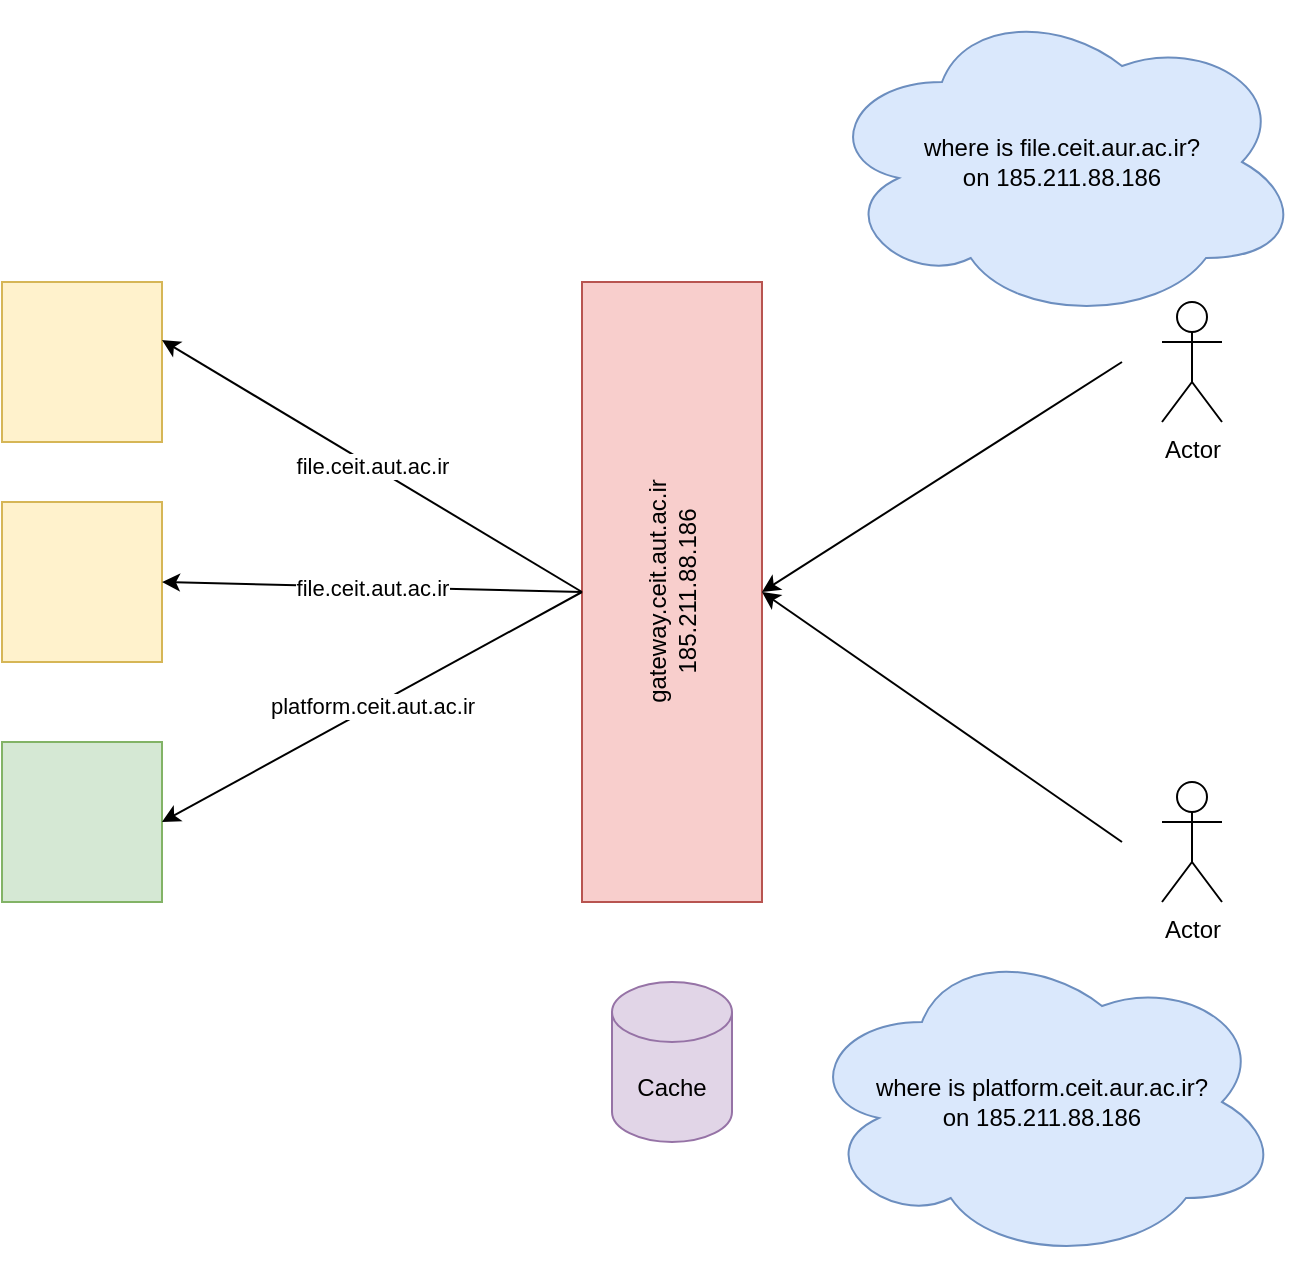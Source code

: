 <mxfile version="13.7.3" type="device"><diagram id="MpMCKZZRYBFyLaN-vMX1" name="Page-1"><mxGraphModel dx="1401" dy="488" grid="1" gridSize="10" guides="1" tooltips="1" connect="1" arrows="1" fold="1" page="1" pageScale="1" pageWidth="850" pageHeight="1100" math="0" shadow="0"><root><mxCell id="0"/><mxCell id="1" parent="0"/><mxCell id="Zx6PQPnBevptjeTBy7te-1" value="" style="whiteSpace=wrap;html=1;aspect=fixed;fillColor=#fff2cc;strokeColor=#d6b656;" vertex="1" parent="1"><mxGeometry x="160" y="160" width="80" height="80" as="geometry"/></mxCell><mxCell id="Zx6PQPnBevptjeTBy7te-2" value="" style="rounded=0;whiteSpace=wrap;html=1;direction=south;fillColor=#f8cecc;strokeColor=#b85450;" vertex="1" parent="1"><mxGeometry x="450" y="160" width="90" height="310" as="geometry"/></mxCell><mxCell id="Zx6PQPnBevptjeTBy7te-3" value="" style="whiteSpace=wrap;html=1;aspect=fixed;fillColor=#fff2cc;strokeColor=#d6b656;" vertex="1" parent="1"><mxGeometry x="160" y="270" width="80" height="80" as="geometry"/></mxCell><mxCell id="Zx6PQPnBevptjeTBy7te-4" value="" style="whiteSpace=wrap;html=1;aspect=fixed;fillColor=#d5e8d4;strokeColor=#82b366;" vertex="1" parent="1"><mxGeometry x="160" y="390" width="80" height="80" as="geometry"/></mxCell><mxCell id="Zx6PQPnBevptjeTBy7te-5" value="Cache" style="shape=cylinder3;whiteSpace=wrap;html=1;boundedLbl=1;backgroundOutline=1;size=15;fillColor=#e1d5e7;strokeColor=#9673a6;" vertex="1" parent="1"><mxGeometry x="465" y="510" width="60" height="80" as="geometry"/></mxCell><mxCell id="Zx6PQPnBevptjeTBy7te-6" value="file.ceit.aut.ac.ir" style="endArrow=classic;html=1;entryX=1;entryY=0.363;entryDx=0;entryDy=0;entryPerimeter=0;exitX=0.5;exitY=1;exitDx=0;exitDy=0;" edge="1" parent="1" source="Zx6PQPnBevptjeTBy7te-2" target="Zx6PQPnBevptjeTBy7te-1"><mxGeometry width="50" height="50" relative="1" as="geometry"><mxPoint x="400" y="380" as="sourcePoint"/><mxPoint x="450" y="330" as="targetPoint"/></mxGeometry></mxCell><mxCell id="Zx6PQPnBevptjeTBy7te-7" value="file.ceit.aut.ac.ir" style="endArrow=classic;html=1;entryX=1;entryY=0.5;entryDx=0;entryDy=0;exitX=0.5;exitY=1;exitDx=0;exitDy=0;" edge="1" parent="1" source="Zx6PQPnBevptjeTBy7te-2" target="Zx6PQPnBevptjeTBy7te-3"><mxGeometry width="50" height="50" relative="1" as="geometry"><mxPoint x="430" y="410.96" as="sourcePoint"/><mxPoint x="220" y="290.0" as="targetPoint"/></mxGeometry></mxCell><mxCell id="Zx6PQPnBevptjeTBy7te-8" value="platform.ceit.aut.ac.ir" style="endArrow=classic;html=1;entryX=1;entryY=0.5;entryDx=0;entryDy=0;exitX=0.5;exitY=1;exitDx=0;exitDy=0;" edge="1" parent="1" source="Zx6PQPnBevptjeTBy7te-2" target="Zx6PQPnBevptjeTBy7te-4"><mxGeometry width="50" height="50" relative="1" as="geometry"><mxPoint x="450" y="310" as="sourcePoint"/><mxPoint x="250" y="320" as="targetPoint"/></mxGeometry></mxCell><mxCell id="Zx6PQPnBevptjeTBy7te-11" value="gateway.ceit.aut.ac.ir&lt;br&gt;185.211.88.186" style="text;html=1;align=center;verticalAlign=middle;resizable=0;points=[];autosize=1;rotation=270;" vertex="1" parent="1"><mxGeometry x="430" y="300" width="130" height="30" as="geometry"/></mxCell><mxCell id="Zx6PQPnBevptjeTBy7te-12" value="" style="endArrow=classic;html=1;entryX=0.5;entryY=0;entryDx=0;entryDy=0;" edge="1" parent="1" target="Zx6PQPnBevptjeTBy7te-2"><mxGeometry width="50" height="50" relative="1" as="geometry"><mxPoint x="720" y="200" as="sourcePoint"/><mxPoint x="450" y="330" as="targetPoint"/></mxGeometry></mxCell><mxCell id="Zx6PQPnBevptjeTBy7te-13" value="Actor" style="shape=umlActor;verticalLabelPosition=bottom;verticalAlign=top;html=1;outlineConnect=0;" vertex="1" parent="1"><mxGeometry x="740" y="170" width="30" height="60" as="geometry"/></mxCell><mxCell id="Zx6PQPnBevptjeTBy7te-14" value="" style="endArrow=classic;html=1;entryX=0.5;entryY=0;entryDx=0;entryDy=0;" edge="1" parent="1" target="Zx6PQPnBevptjeTBy7te-2"><mxGeometry width="50" height="50" relative="1" as="geometry"><mxPoint x="720" y="440" as="sourcePoint"/><mxPoint x="760" y="350" as="targetPoint"/></mxGeometry></mxCell><mxCell id="Zx6PQPnBevptjeTBy7te-15" value="Actor" style="shape=umlActor;verticalLabelPosition=bottom;verticalAlign=top;html=1;outlineConnect=0;" vertex="1" parent="1"><mxGeometry x="740" y="410" width="30" height="60" as="geometry"/></mxCell><mxCell id="Zx6PQPnBevptjeTBy7te-16" value="where is file.ceit.aur.ac.ir?&lt;br&gt;on 185.211.88.186" style="ellipse;shape=cloud;whiteSpace=wrap;html=1;fillColor=#dae8fc;strokeColor=#6c8ebf;" vertex="1" parent="1"><mxGeometry x="570" y="20" width="240" height="160" as="geometry"/></mxCell><mxCell id="Zx6PQPnBevptjeTBy7te-17" value="where is platform.ceit.aur.ac.ir?&lt;br&gt;on 185.211.88.186" style="ellipse;shape=cloud;whiteSpace=wrap;html=1;fillColor=#dae8fc;strokeColor=#6c8ebf;" vertex="1" parent="1"><mxGeometry x="560" y="490" width="240" height="160" as="geometry"/></mxCell><mxCell id="Zx6PQPnBevptjeTBy7te-18" value="" style="shape=image;verticalLabelPosition=bottom;labelBackgroundColor=#ffffff;verticalAlign=top;aspect=fixed;imageAspect=0;image=https://assets.zabbix.com/img/brands/nginx.svg;" vertex="1" parent="1"><mxGeometry x="450" y="120" width="94.54" height="20" as="geometry"/></mxCell><mxCell id="Zx6PQPnBevptjeTBy7te-19" value="" style="shape=image;verticalLabelPosition=bottom;labelBackgroundColor=#ffffff;verticalAlign=top;aspect=fixed;imageAspect=0;image=https://upload.wikimedia.org/wikipedia/commons/a/ab/Haproxy-logo.png;" vertex="1" parent="1"><mxGeometry x="451.13" y="40" width="87.73" height="69" as="geometry"/></mxCell></root></mxGraphModel></diagram></mxfile>